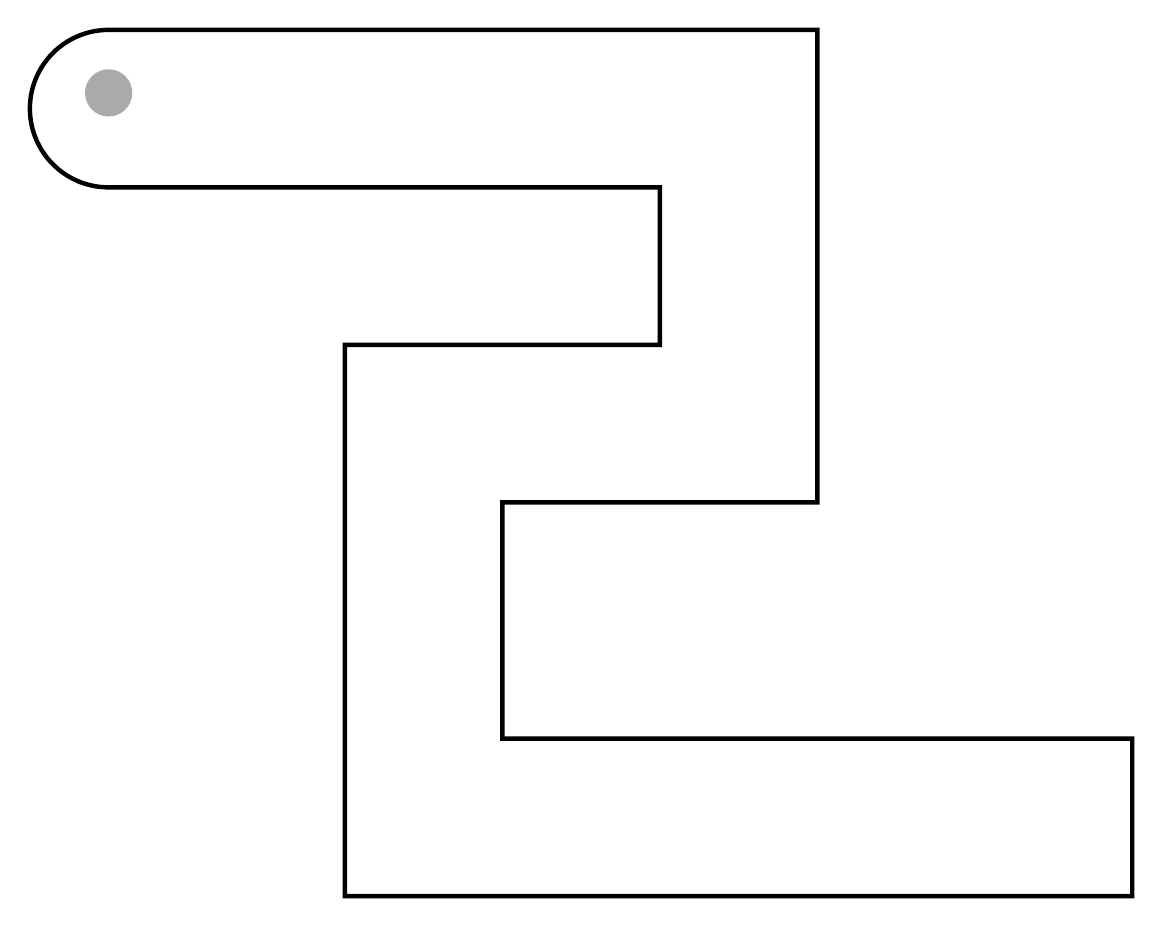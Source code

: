 \begin{tikzpicture}
\definecolor{serpent}{HTML}{011A27}
\definecolor{oeilserpent}{HTML}{AAAAAA}

% \path[ultra thick,fill =serpent]  (0,0) arc (90:-90:-1) --  ++(9,0) -- ++(0,-6 ) -- ++ (-4,0) -- ++(0,-3) -- ++(4,0) -- ++(0,-6) -- ++(-8,0) % -- ++ (-1,1) -- ++ (1,1) 
% --++(0,2)
% -- ++(6,0) -- ++(0,2) --++(-4,0) -- ++(0,7) --++(4,0) -- ++(0,2) --cycle ; 

\path[fill=oeilserpent] (0,1.2) circle (0.3);

\draw[ultra thick] (0,0) arc (90:-90:-1) --  ++(9,0) -- ++(0,-6 ) -- ++ (-4,0) -- ++(0,-3) -- ++(8,0) -- ++(0,-2) --++(-10,0)--++(0,7) --++(4,0) --++(0,2) --cycle ; 
\end{tikzpicture}